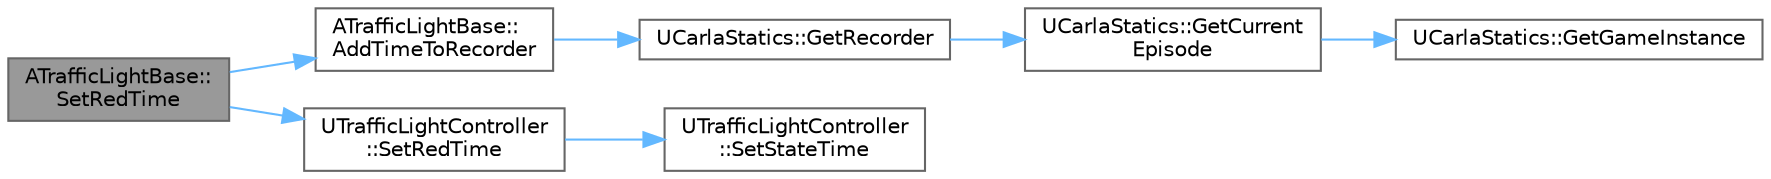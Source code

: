 digraph "ATrafficLightBase::SetRedTime"
{
 // INTERACTIVE_SVG=YES
 // LATEX_PDF_SIZE
  bgcolor="transparent";
  edge [fontname=Helvetica,fontsize=10,labelfontname=Helvetica,labelfontsize=10];
  node [fontname=Helvetica,fontsize=10,shape=box,height=0.2,width=0.4];
  rankdir="LR";
  Node1 [id="Node000001",label="ATrafficLightBase::\lSetRedTime",height=0.2,width=0.4,color="gray40", fillcolor="grey60", style="filled", fontcolor="black",tooltip=" "];
  Node1 -> Node2 [id="edge1_Node000001_Node000002",color="steelblue1",style="solid",tooltip=" "];
  Node2 [id="Node000002",label="ATrafficLightBase::\lAddTimeToRecorder",height=0.2,width=0.4,color="grey40", fillcolor="white", style="filled",URL="$d2/d23/classATrafficLightBase.html#a198ef6d46059a738a74ab3e486e72480",tooltip=" "];
  Node2 -> Node3 [id="edge2_Node000002_Node000003",color="steelblue1",style="solid",tooltip=" "];
  Node3 [id="Node000003",label="UCarlaStatics::GetRecorder",height=0.2,width=0.4,color="grey40", fillcolor="white", style="filled",URL="$d7/d1e/classUCarlaStatics.html#adf84009ecb71dd12430e36c61a030c91",tooltip=" "];
  Node3 -> Node4 [id="edge3_Node000003_Node000004",color="steelblue1",style="solid",tooltip=" "];
  Node4 [id="Node000004",label="UCarlaStatics::GetCurrent\lEpisode",height=0.2,width=0.4,color="grey40", fillcolor="white", style="filled",URL="$d7/d1e/classUCarlaStatics.html#a83f2a341e32413abf1ec85ee740c2036",tooltip=" "];
  Node4 -> Node5 [id="edge4_Node000004_Node000005",color="steelblue1",style="solid",tooltip=" "];
  Node5 [id="Node000005",label="UCarlaStatics::GetGameInstance",height=0.2,width=0.4,color="grey40", fillcolor="white", style="filled",URL="$d7/d1e/classUCarlaStatics.html#a35e7cb760a58848081a618e7fa8201e2",tooltip=" "];
  Node1 -> Node6 [id="edge5_Node000001_Node000006",color="steelblue1",style="solid",tooltip=" "];
  Node6 [id="Node000006",label="UTrafficLightController\l::SetRedTime",height=0.2,width=0.4,color="grey40", fillcolor="white", style="filled",URL="$d3/d08/classUTrafficLightController.html#a8ecbc26ef49a0e99b034fa0e43b4d3ac",tooltip=" "];
  Node6 -> Node7 [id="edge6_Node000006_Node000007",color="steelblue1",style="solid",tooltip=" "];
  Node7 [id="Node000007",label="UTrafficLightController\l::SetStateTime",height=0.2,width=0.4,color="grey40", fillcolor="white", style="filled",URL="$d3/d08/classUTrafficLightController.html#aeb339451830a51d896242fb9271d7643",tooltip=" "];
}
